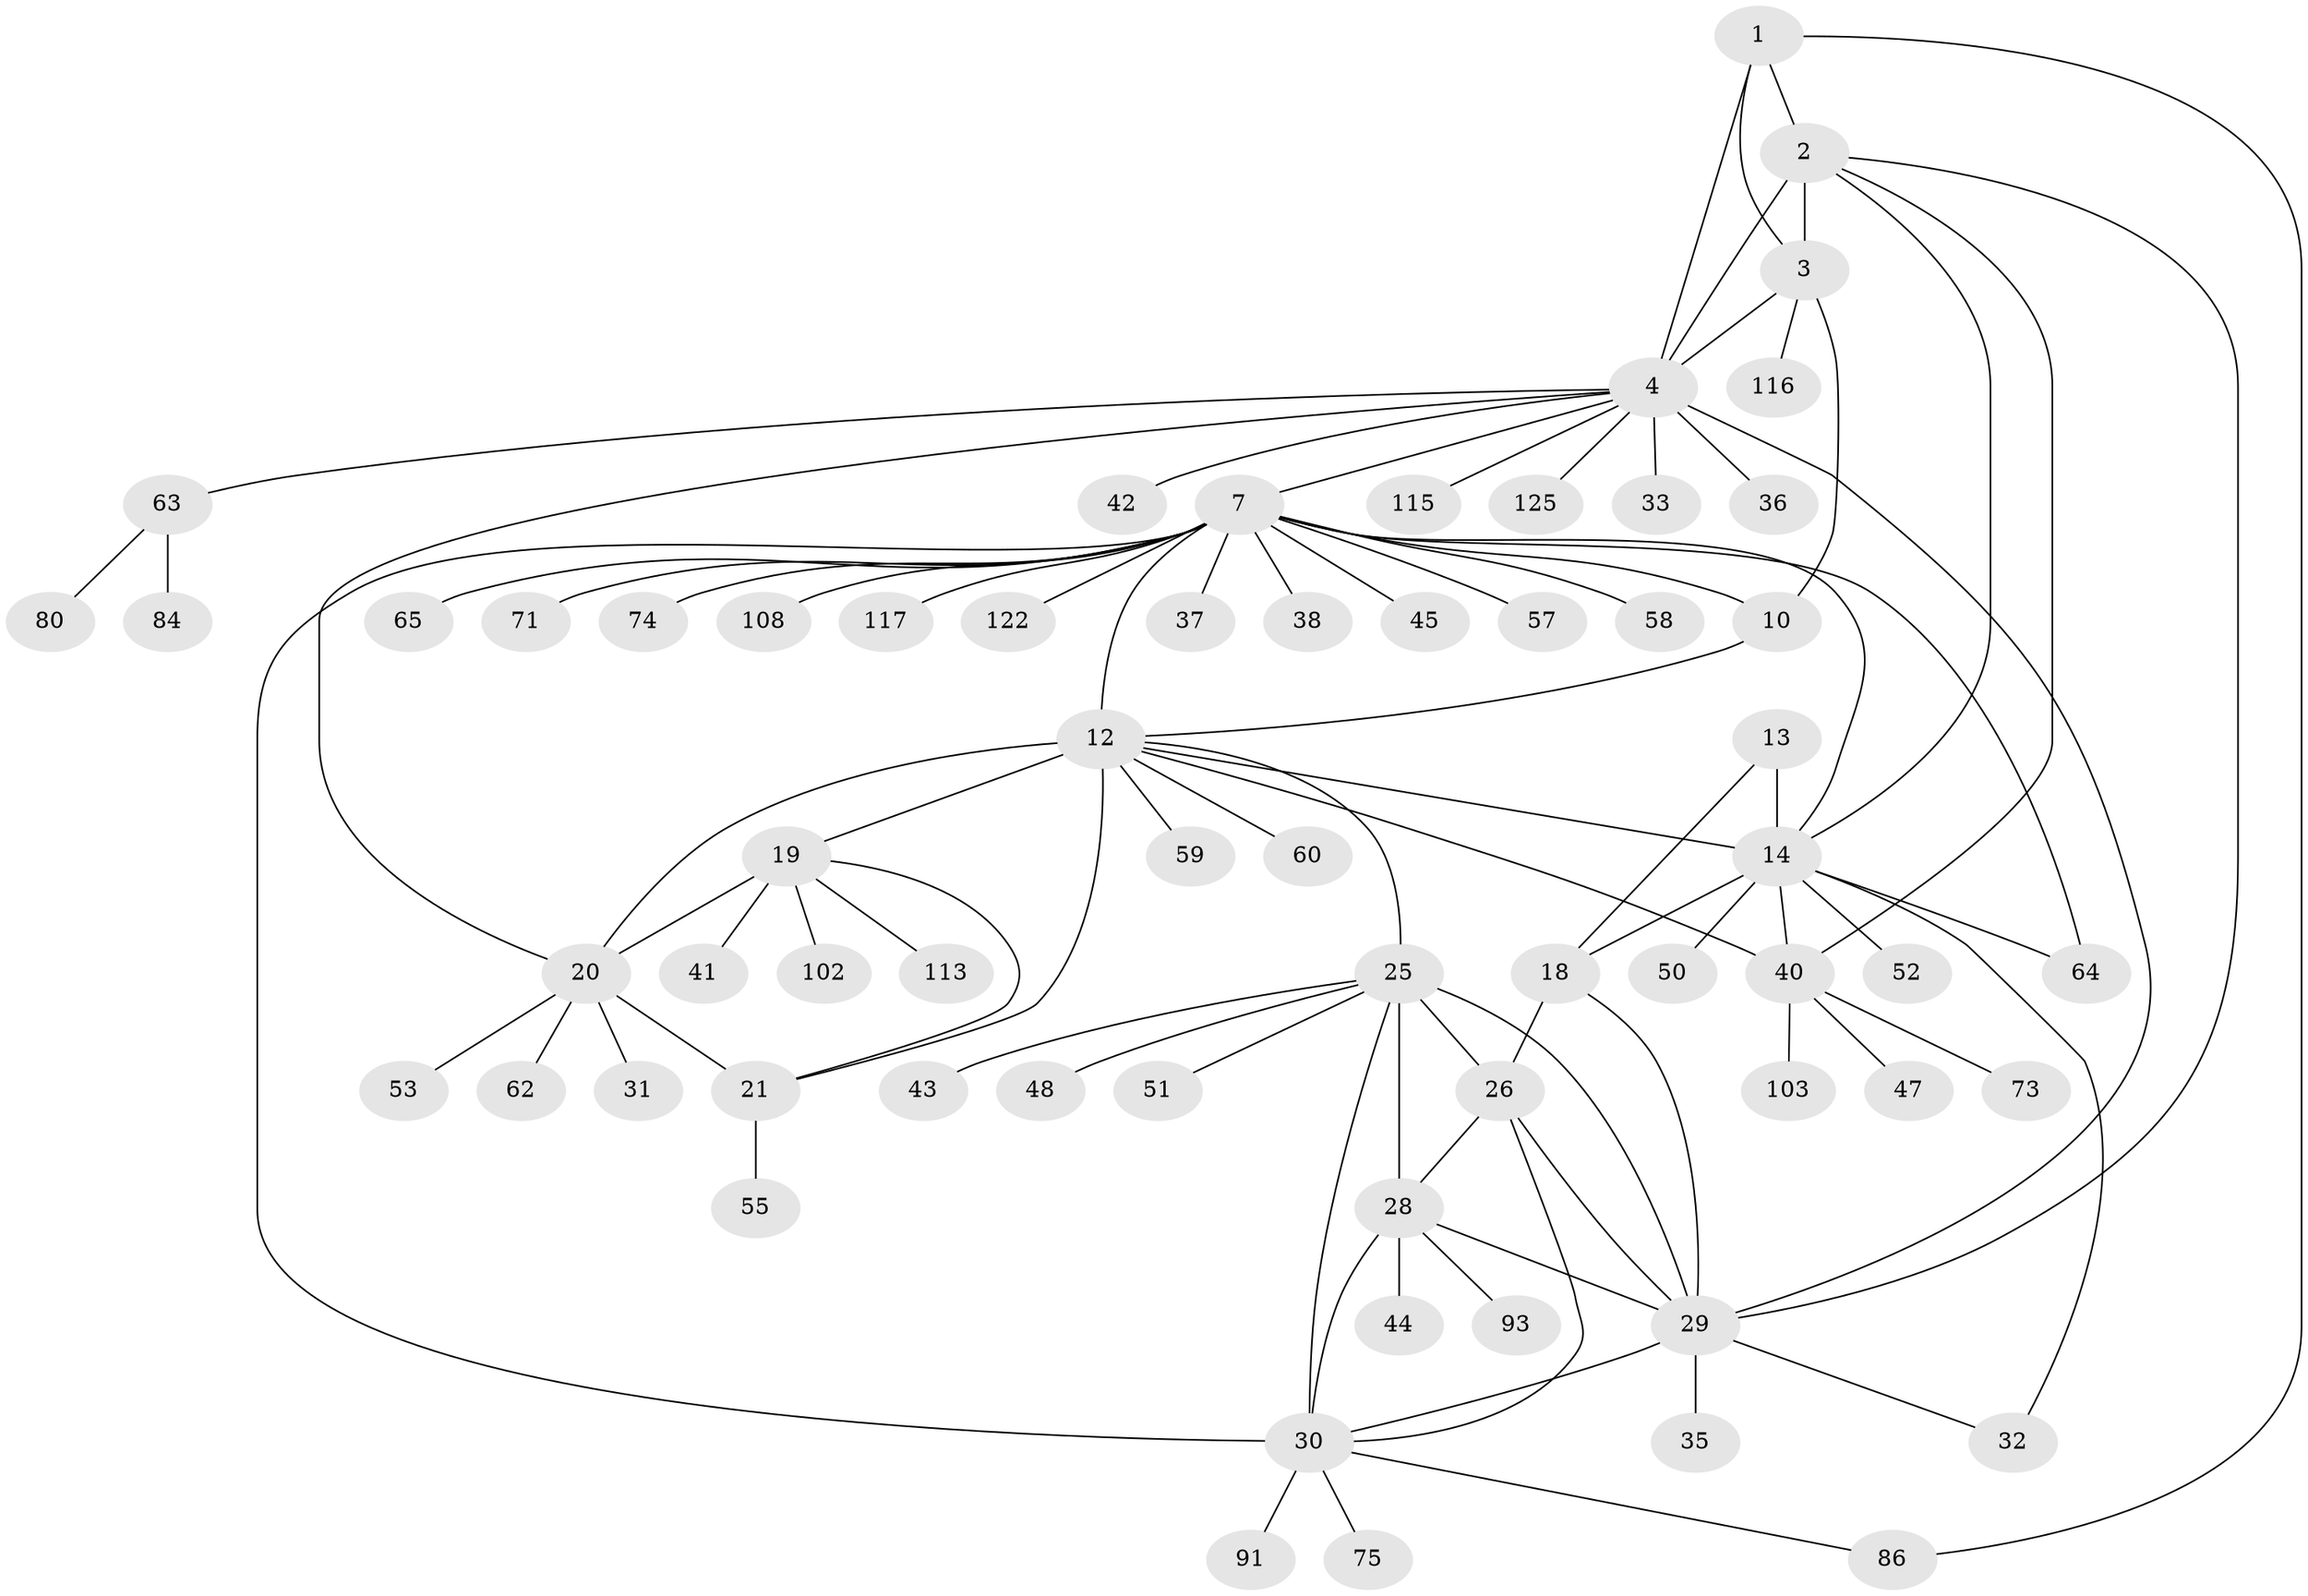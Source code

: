 // original degree distribution, {6: 0.03875968992248062, 11: 0.023255813953488372, 7: 0.05426356589147287, 9: 0.023255813953488372, 10: 0.031007751937984496, 13: 0.015503875968992248, 8: 0.031007751937984496, 20: 0.007751937984496124, 5: 0.007751937984496124, 12: 0.007751937984496124, 1: 0.6589147286821705, 2: 0.07751937984496124, 3: 0.023255813953488372}
// Generated by graph-tools (version 1.1) at 2025/15/03/09/25 04:15:56]
// undirected, 64 vertices, 91 edges
graph export_dot {
graph [start="1"]
  node [color=gray90,style=filled];
  1;
  2 [super="+61+46+5+78+83+112+34"];
  3;
  4 [super="+6"];
  7 [super="+8+11"];
  10 [super="+128"];
  12 [super="+23"];
  13 [super="+94+106+69+17"];
  14 [super="+15+56+70"];
  18 [super="+68+89"];
  19;
  20 [super="+24+104+127+107+123+22"];
  21 [super="+76"];
  25 [super="+27"];
  26;
  28 [super="+54"];
  29 [super="+96+111+90"];
  30;
  31;
  32;
  33;
  35;
  36;
  37;
  38;
  40;
  41;
  42;
  43;
  44;
  45;
  47;
  48;
  50;
  51;
  52;
  53;
  55 [super="+87"];
  57;
  58;
  59;
  60;
  62;
  63;
  64;
  65;
  71;
  73;
  74;
  75;
  80 [super="+101"];
  84;
  86;
  91;
  93;
  102;
  103;
  108;
  113;
  115;
  116;
  117;
  122;
  125;
  1 -- 2 [weight=2];
  1 -- 3;
  1 -- 4 [weight=2];
  1 -- 86;
  2 -- 3 [weight=2];
  2 -- 4 [weight=4];
  2 -- 14 [weight=3];
  2 -- 40;
  2 -- 29;
  3 -- 4 [weight=2];
  3 -- 10;
  3 -- 116;
  4 -- 36;
  4 -- 115;
  4 -- 125;
  4 -- 20;
  4 -- 33;
  4 -- 7;
  4 -- 42;
  4 -- 29;
  4 -- 63;
  7 -- 10 [weight=4];
  7 -- 12 [weight=4];
  7 -- 58;
  7 -- 65;
  7 -- 37;
  7 -- 38;
  7 -- 57;
  7 -- 30;
  7 -- 64;
  7 -- 71;
  7 -- 74;
  7 -- 45;
  7 -- 108;
  7 -- 117;
  7 -- 122;
  7 -- 14;
  10 -- 12;
  12 -- 60;
  12 -- 40;
  12 -- 19;
  12 -- 20 [weight=3];
  12 -- 21;
  12 -- 59;
  12 -- 14;
  12 -- 25;
  13 -- 14 [weight=6];
  13 -- 18 [weight=2];
  14 -- 18 [weight=3];
  14 -- 52;
  14 -- 32;
  14 -- 64;
  14 -- 40;
  14 -- 50;
  18 -- 26;
  18 -- 29;
  19 -- 20 [weight=3];
  19 -- 21;
  19 -- 41;
  19 -- 102;
  19 -- 113;
  20 -- 21 [weight=3];
  20 -- 53;
  20 -- 62;
  20 -- 31;
  21 -- 55;
  25 -- 26 [weight=2];
  25 -- 28 [weight=2];
  25 -- 29 [weight=2];
  25 -- 30 [weight=2];
  25 -- 51;
  25 -- 43;
  25 -- 48;
  26 -- 28;
  26 -- 29;
  26 -- 30;
  28 -- 29;
  28 -- 30;
  28 -- 44;
  28 -- 93;
  29 -- 30;
  29 -- 32;
  29 -- 35;
  30 -- 75;
  30 -- 86;
  30 -- 91;
  40 -- 47;
  40 -- 73;
  40 -- 103;
  63 -- 80;
  63 -- 84;
}
